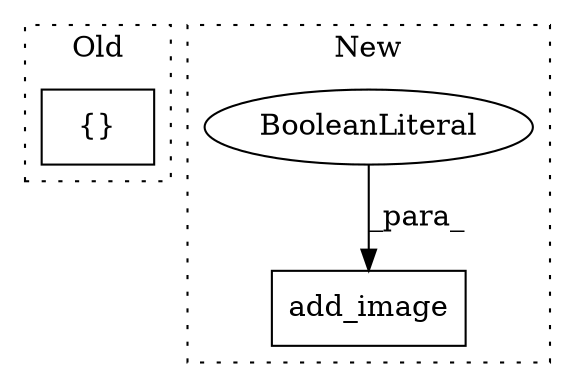 digraph G {
subgraph cluster0 {
1 [label="{}" a="4" s="1297,1321" l="1,1" shape="box"];
label = "Old";
style="dotted";
}
subgraph cluster1 {
2 [label="add_image" a="32" s="701,716" l="10,1" shape="box"];
3 [label="BooleanLiteral" a="9" s="711" l="5" shape="ellipse"];
label = "New";
style="dotted";
}
3 -> 2 [label="_para_"];
}